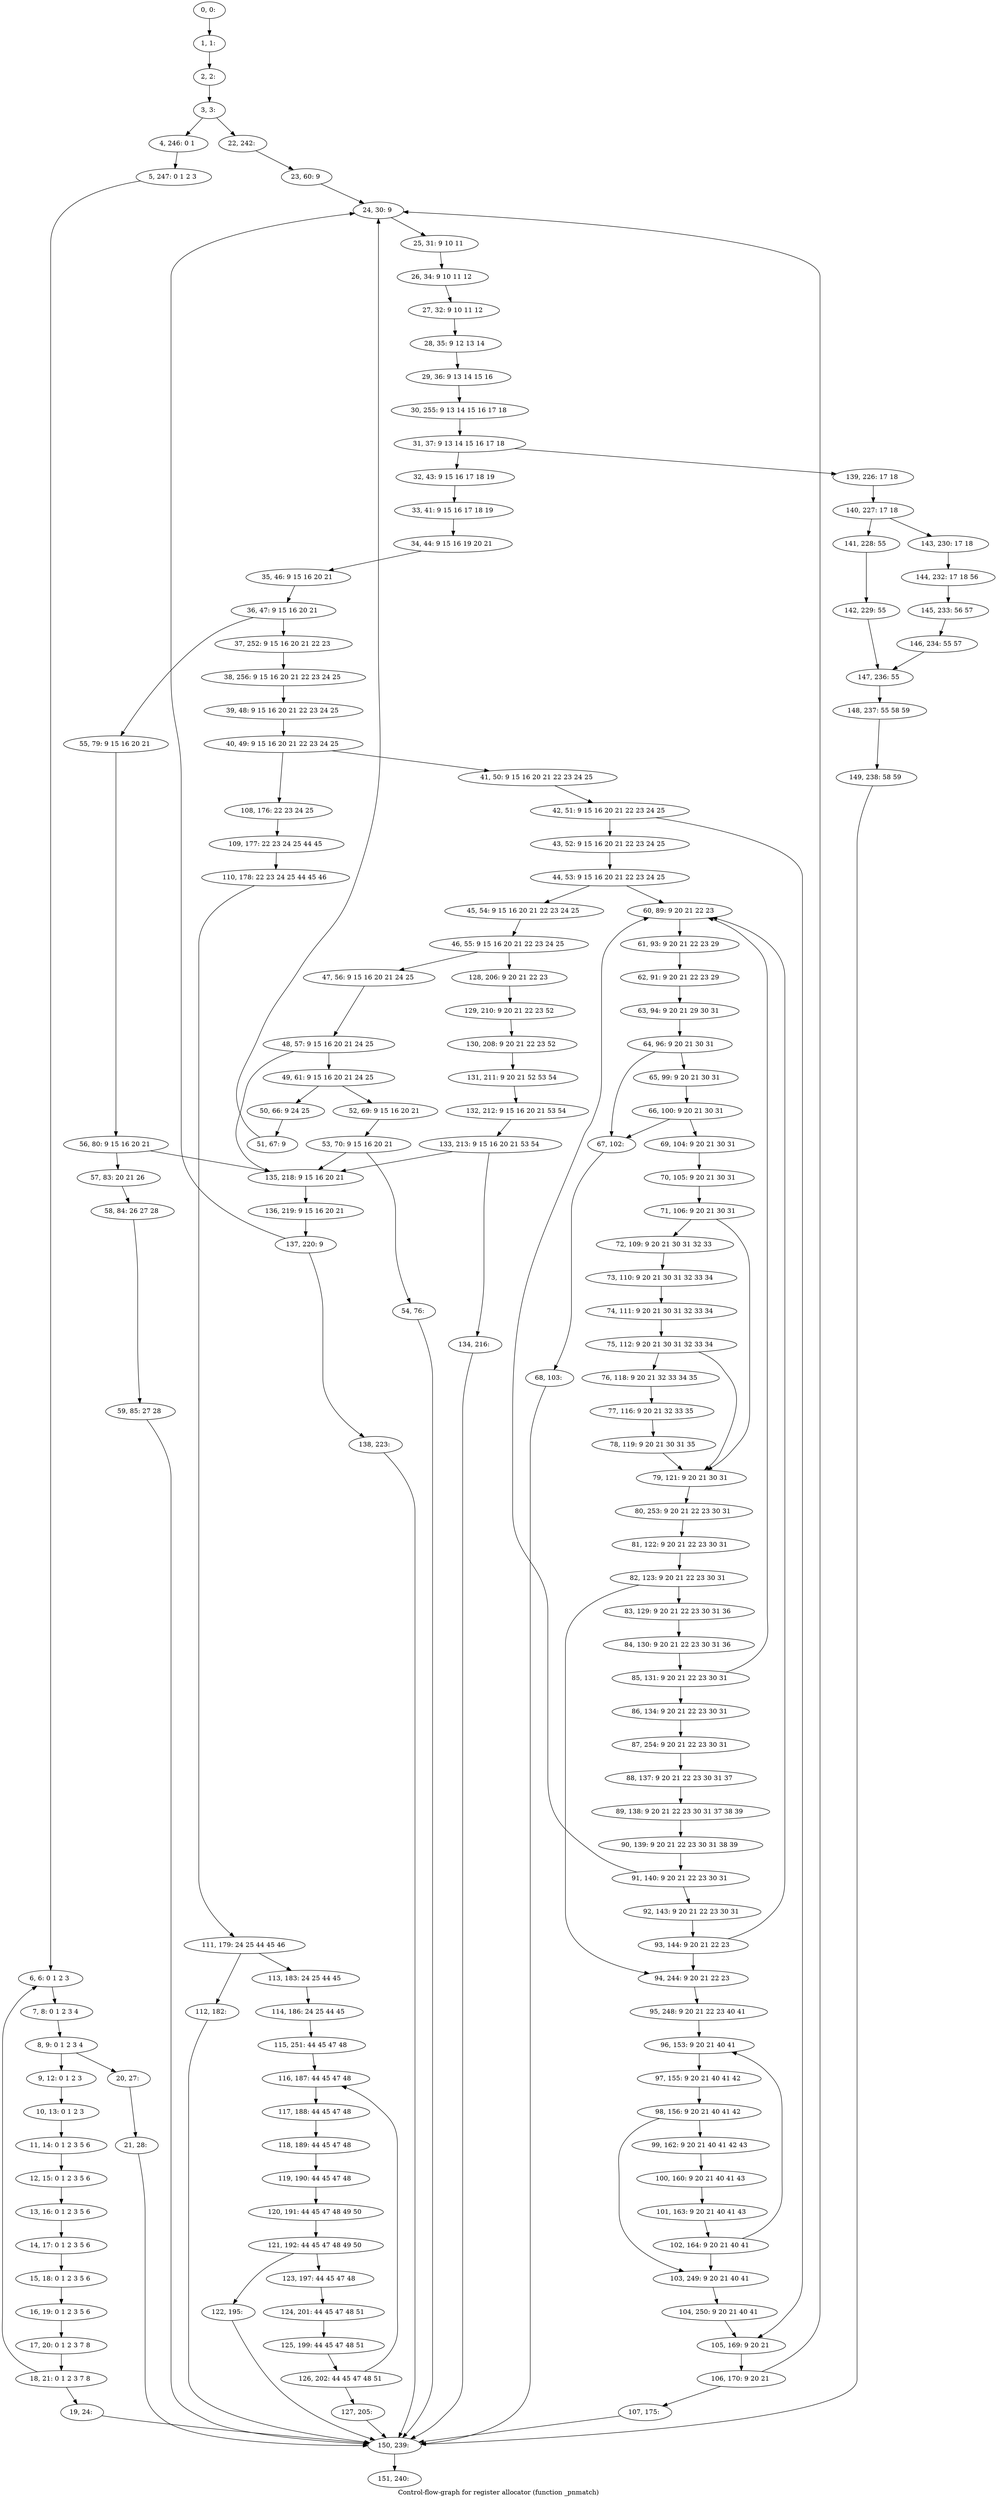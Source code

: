 digraph G {
graph [label="Control-flow-graph for register allocator (function _pnmatch)"]
0[label="0, 0: "];
1[label="1, 1: "];
2[label="2, 2: "];
3[label="3, 3: "];
4[label="4, 246: 0 1 "];
5[label="5, 247: 0 1 2 3 "];
6[label="6, 6: 0 1 2 3 "];
7[label="7, 8: 0 1 2 3 4 "];
8[label="8, 9: 0 1 2 3 4 "];
9[label="9, 12: 0 1 2 3 "];
10[label="10, 13: 0 1 2 3 "];
11[label="11, 14: 0 1 2 3 5 6 "];
12[label="12, 15: 0 1 2 3 5 6 "];
13[label="13, 16: 0 1 2 3 5 6 "];
14[label="14, 17: 0 1 2 3 5 6 "];
15[label="15, 18: 0 1 2 3 5 6 "];
16[label="16, 19: 0 1 2 3 5 6 "];
17[label="17, 20: 0 1 2 3 7 8 "];
18[label="18, 21: 0 1 2 3 7 8 "];
19[label="19, 24: "];
20[label="20, 27: "];
21[label="21, 28: "];
22[label="22, 242: "];
23[label="23, 60: 9 "];
24[label="24, 30: 9 "];
25[label="25, 31: 9 10 11 "];
26[label="26, 34: 9 10 11 12 "];
27[label="27, 32: 9 10 11 12 "];
28[label="28, 35: 9 12 13 14 "];
29[label="29, 36: 9 13 14 15 16 "];
30[label="30, 255: 9 13 14 15 16 17 18 "];
31[label="31, 37: 9 13 14 15 16 17 18 "];
32[label="32, 43: 9 15 16 17 18 19 "];
33[label="33, 41: 9 15 16 17 18 19 "];
34[label="34, 44: 9 15 16 19 20 21 "];
35[label="35, 46: 9 15 16 20 21 "];
36[label="36, 47: 9 15 16 20 21 "];
37[label="37, 252: 9 15 16 20 21 22 23 "];
38[label="38, 256: 9 15 16 20 21 22 23 24 25 "];
39[label="39, 48: 9 15 16 20 21 22 23 24 25 "];
40[label="40, 49: 9 15 16 20 21 22 23 24 25 "];
41[label="41, 50: 9 15 16 20 21 22 23 24 25 "];
42[label="42, 51: 9 15 16 20 21 22 23 24 25 "];
43[label="43, 52: 9 15 16 20 21 22 23 24 25 "];
44[label="44, 53: 9 15 16 20 21 22 23 24 25 "];
45[label="45, 54: 9 15 16 20 21 22 23 24 25 "];
46[label="46, 55: 9 15 16 20 21 22 23 24 25 "];
47[label="47, 56: 9 15 16 20 21 24 25 "];
48[label="48, 57: 9 15 16 20 21 24 25 "];
49[label="49, 61: 9 15 16 20 21 24 25 "];
50[label="50, 66: 9 24 25 "];
51[label="51, 67: 9 "];
52[label="52, 69: 9 15 16 20 21 "];
53[label="53, 70: 9 15 16 20 21 "];
54[label="54, 76: "];
55[label="55, 79: 9 15 16 20 21 "];
56[label="56, 80: 9 15 16 20 21 "];
57[label="57, 83: 20 21 26 "];
58[label="58, 84: 26 27 28 "];
59[label="59, 85: 27 28 "];
60[label="60, 89: 9 20 21 22 23 "];
61[label="61, 93: 9 20 21 22 23 29 "];
62[label="62, 91: 9 20 21 22 23 29 "];
63[label="63, 94: 9 20 21 29 30 31 "];
64[label="64, 96: 9 20 21 30 31 "];
65[label="65, 99: 9 20 21 30 31 "];
66[label="66, 100: 9 20 21 30 31 "];
67[label="67, 102: "];
68[label="68, 103: "];
69[label="69, 104: 9 20 21 30 31 "];
70[label="70, 105: 9 20 21 30 31 "];
71[label="71, 106: 9 20 21 30 31 "];
72[label="72, 109: 9 20 21 30 31 32 33 "];
73[label="73, 110: 9 20 21 30 31 32 33 34 "];
74[label="74, 111: 9 20 21 30 31 32 33 34 "];
75[label="75, 112: 9 20 21 30 31 32 33 34 "];
76[label="76, 118: 9 20 21 32 33 34 35 "];
77[label="77, 116: 9 20 21 32 33 35 "];
78[label="78, 119: 9 20 21 30 31 35 "];
79[label="79, 121: 9 20 21 30 31 "];
80[label="80, 253: 9 20 21 22 23 30 31 "];
81[label="81, 122: 9 20 21 22 23 30 31 "];
82[label="82, 123: 9 20 21 22 23 30 31 "];
83[label="83, 129: 9 20 21 22 23 30 31 36 "];
84[label="84, 130: 9 20 21 22 23 30 31 36 "];
85[label="85, 131: 9 20 21 22 23 30 31 "];
86[label="86, 134: 9 20 21 22 23 30 31 "];
87[label="87, 254: 9 20 21 22 23 30 31 "];
88[label="88, 137: 9 20 21 22 23 30 31 37 "];
89[label="89, 138: 9 20 21 22 23 30 31 37 38 39 "];
90[label="90, 139: 9 20 21 22 23 30 31 38 39 "];
91[label="91, 140: 9 20 21 22 23 30 31 "];
92[label="92, 143: 9 20 21 22 23 30 31 "];
93[label="93, 144: 9 20 21 22 23 "];
94[label="94, 244: 9 20 21 22 23 "];
95[label="95, 248: 9 20 21 22 23 40 41 "];
96[label="96, 153: 9 20 21 40 41 "];
97[label="97, 155: 9 20 21 40 41 42 "];
98[label="98, 156: 9 20 21 40 41 42 "];
99[label="99, 162: 9 20 21 40 41 42 43 "];
100[label="100, 160: 9 20 21 40 41 43 "];
101[label="101, 163: 9 20 21 40 41 43 "];
102[label="102, 164: 9 20 21 40 41 "];
103[label="103, 249: 9 20 21 40 41 "];
104[label="104, 250: 9 20 21 40 41 "];
105[label="105, 169: 9 20 21 "];
106[label="106, 170: 9 20 21 "];
107[label="107, 175: "];
108[label="108, 176: 22 23 24 25 "];
109[label="109, 177: 22 23 24 25 44 45 "];
110[label="110, 178: 22 23 24 25 44 45 46 "];
111[label="111, 179: 24 25 44 45 46 "];
112[label="112, 182: "];
113[label="113, 183: 24 25 44 45 "];
114[label="114, 186: 24 25 44 45 "];
115[label="115, 251: 44 45 47 48 "];
116[label="116, 187: 44 45 47 48 "];
117[label="117, 188: 44 45 47 48 "];
118[label="118, 189: 44 45 47 48 "];
119[label="119, 190: 44 45 47 48 "];
120[label="120, 191: 44 45 47 48 49 50 "];
121[label="121, 192: 44 45 47 48 49 50 "];
122[label="122, 195: "];
123[label="123, 197: 44 45 47 48 "];
124[label="124, 201: 44 45 47 48 51 "];
125[label="125, 199: 44 45 47 48 51 "];
126[label="126, 202: 44 45 47 48 51 "];
127[label="127, 205: "];
128[label="128, 206: 9 20 21 22 23 "];
129[label="129, 210: 9 20 21 22 23 52 "];
130[label="130, 208: 9 20 21 22 23 52 "];
131[label="131, 211: 9 20 21 52 53 54 "];
132[label="132, 212: 9 15 16 20 21 53 54 "];
133[label="133, 213: 9 15 16 20 21 53 54 "];
134[label="134, 216: "];
135[label="135, 218: 9 15 16 20 21 "];
136[label="136, 219: 9 15 16 20 21 "];
137[label="137, 220: 9 "];
138[label="138, 223: "];
139[label="139, 226: 17 18 "];
140[label="140, 227: 17 18 "];
141[label="141, 228: 55 "];
142[label="142, 229: 55 "];
143[label="143, 230: 17 18 "];
144[label="144, 232: 17 18 56 "];
145[label="145, 233: 56 57 "];
146[label="146, 234: 55 57 "];
147[label="147, 236: 55 "];
148[label="148, 237: 55 58 59 "];
149[label="149, 238: 58 59 "];
150[label="150, 239: "];
151[label="151, 240: "];
0->1 ;
1->2 ;
2->3 ;
3->4 ;
3->22 ;
4->5 ;
5->6 ;
6->7 ;
7->8 ;
8->9 ;
8->20 ;
9->10 ;
10->11 ;
11->12 ;
12->13 ;
13->14 ;
14->15 ;
15->16 ;
16->17 ;
17->18 ;
18->19 ;
18->6 ;
19->150 ;
20->21 ;
21->150 ;
22->23 ;
23->24 ;
24->25 ;
25->26 ;
26->27 ;
27->28 ;
28->29 ;
29->30 ;
30->31 ;
31->32 ;
31->139 ;
32->33 ;
33->34 ;
34->35 ;
35->36 ;
36->37 ;
36->55 ;
37->38 ;
38->39 ;
39->40 ;
40->41 ;
40->108 ;
41->42 ;
42->43 ;
42->105 ;
43->44 ;
44->45 ;
44->60 ;
45->46 ;
46->47 ;
46->128 ;
47->48 ;
48->49 ;
48->135 ;
49->50 ;
49->52 ;
50->51 ;
51->24 ;
52->53 ;
53->54 ;
53->135 ;
54->150 ;
55->56 ;
56->57 ;
56->135 ;
57->58 ;
58->59 ;
59->150 ;
60->61 ;
61->62 ;
62->63 ;
63->64 ;
64->65 ;
64->67 ;
65->66 ;
66->67 ;
66->69 ;
67->68 ;
68->150 ;
69->70 ;
70->71 ;
71->72 ;
71->79 ;
72->73 ;
73->74 ;
74->75 ;
75->76 ;
75->79 ;
76->77 ;
77->78 ;
78->79 ;
79->80 ;
80->81 ;
81->82 ;
82->83 ;
82->94 ;
83->84 ;
84->85 ;
85->86 ;
85->60 ;
86->87 ;
87->88 ;
88->89 ;
89->90 ;
90->91 ;
91->92 ;
91->60 ;
92->93 ;
93->94 ;
93->60 ;
94->95 ;
95->96 ;
96->97 ;
97->98 ;
98->99 ;
98->103 ;
99->100 ;
100->101 ;
101->102 ;
102->103 ;
102->96 ;
103->104 ;
104->105 ;
105->106 ;
106->107 ;
106->24 ;
107->150 ;
108->109 ;
109->110 ;
110->111 ;
111->112 ;
111->113 ;
112->150 ;
113->114 ;
114->115 ;
115->116 ;
116->117 ;
117->118 ;
118->119 ;
119->120 ;
120->121 ;
121->122 ;
121->123 ;
122->150 ;
123->124 ;
124->125 ;
125->126 ;
126->127 ;
126->116 ;
127->150 ;
128->129 ;
129->130 ;
130->131 ;
131->132 ;
132->133 ;
133->134 ;
133->135 ;
134->150 ;
135->136 ;
136->137 ;
137->138 ;
137->24 ;
138->150 ;
139->140 ;
140->141 ;
140->143 ;
141->142 ;
142->147 ;
143->144 ;
144->145 ;
145->146 ;
146->147 ;
147->148 ;
148->149 ;
149->150 ;
150->151 ;
}
